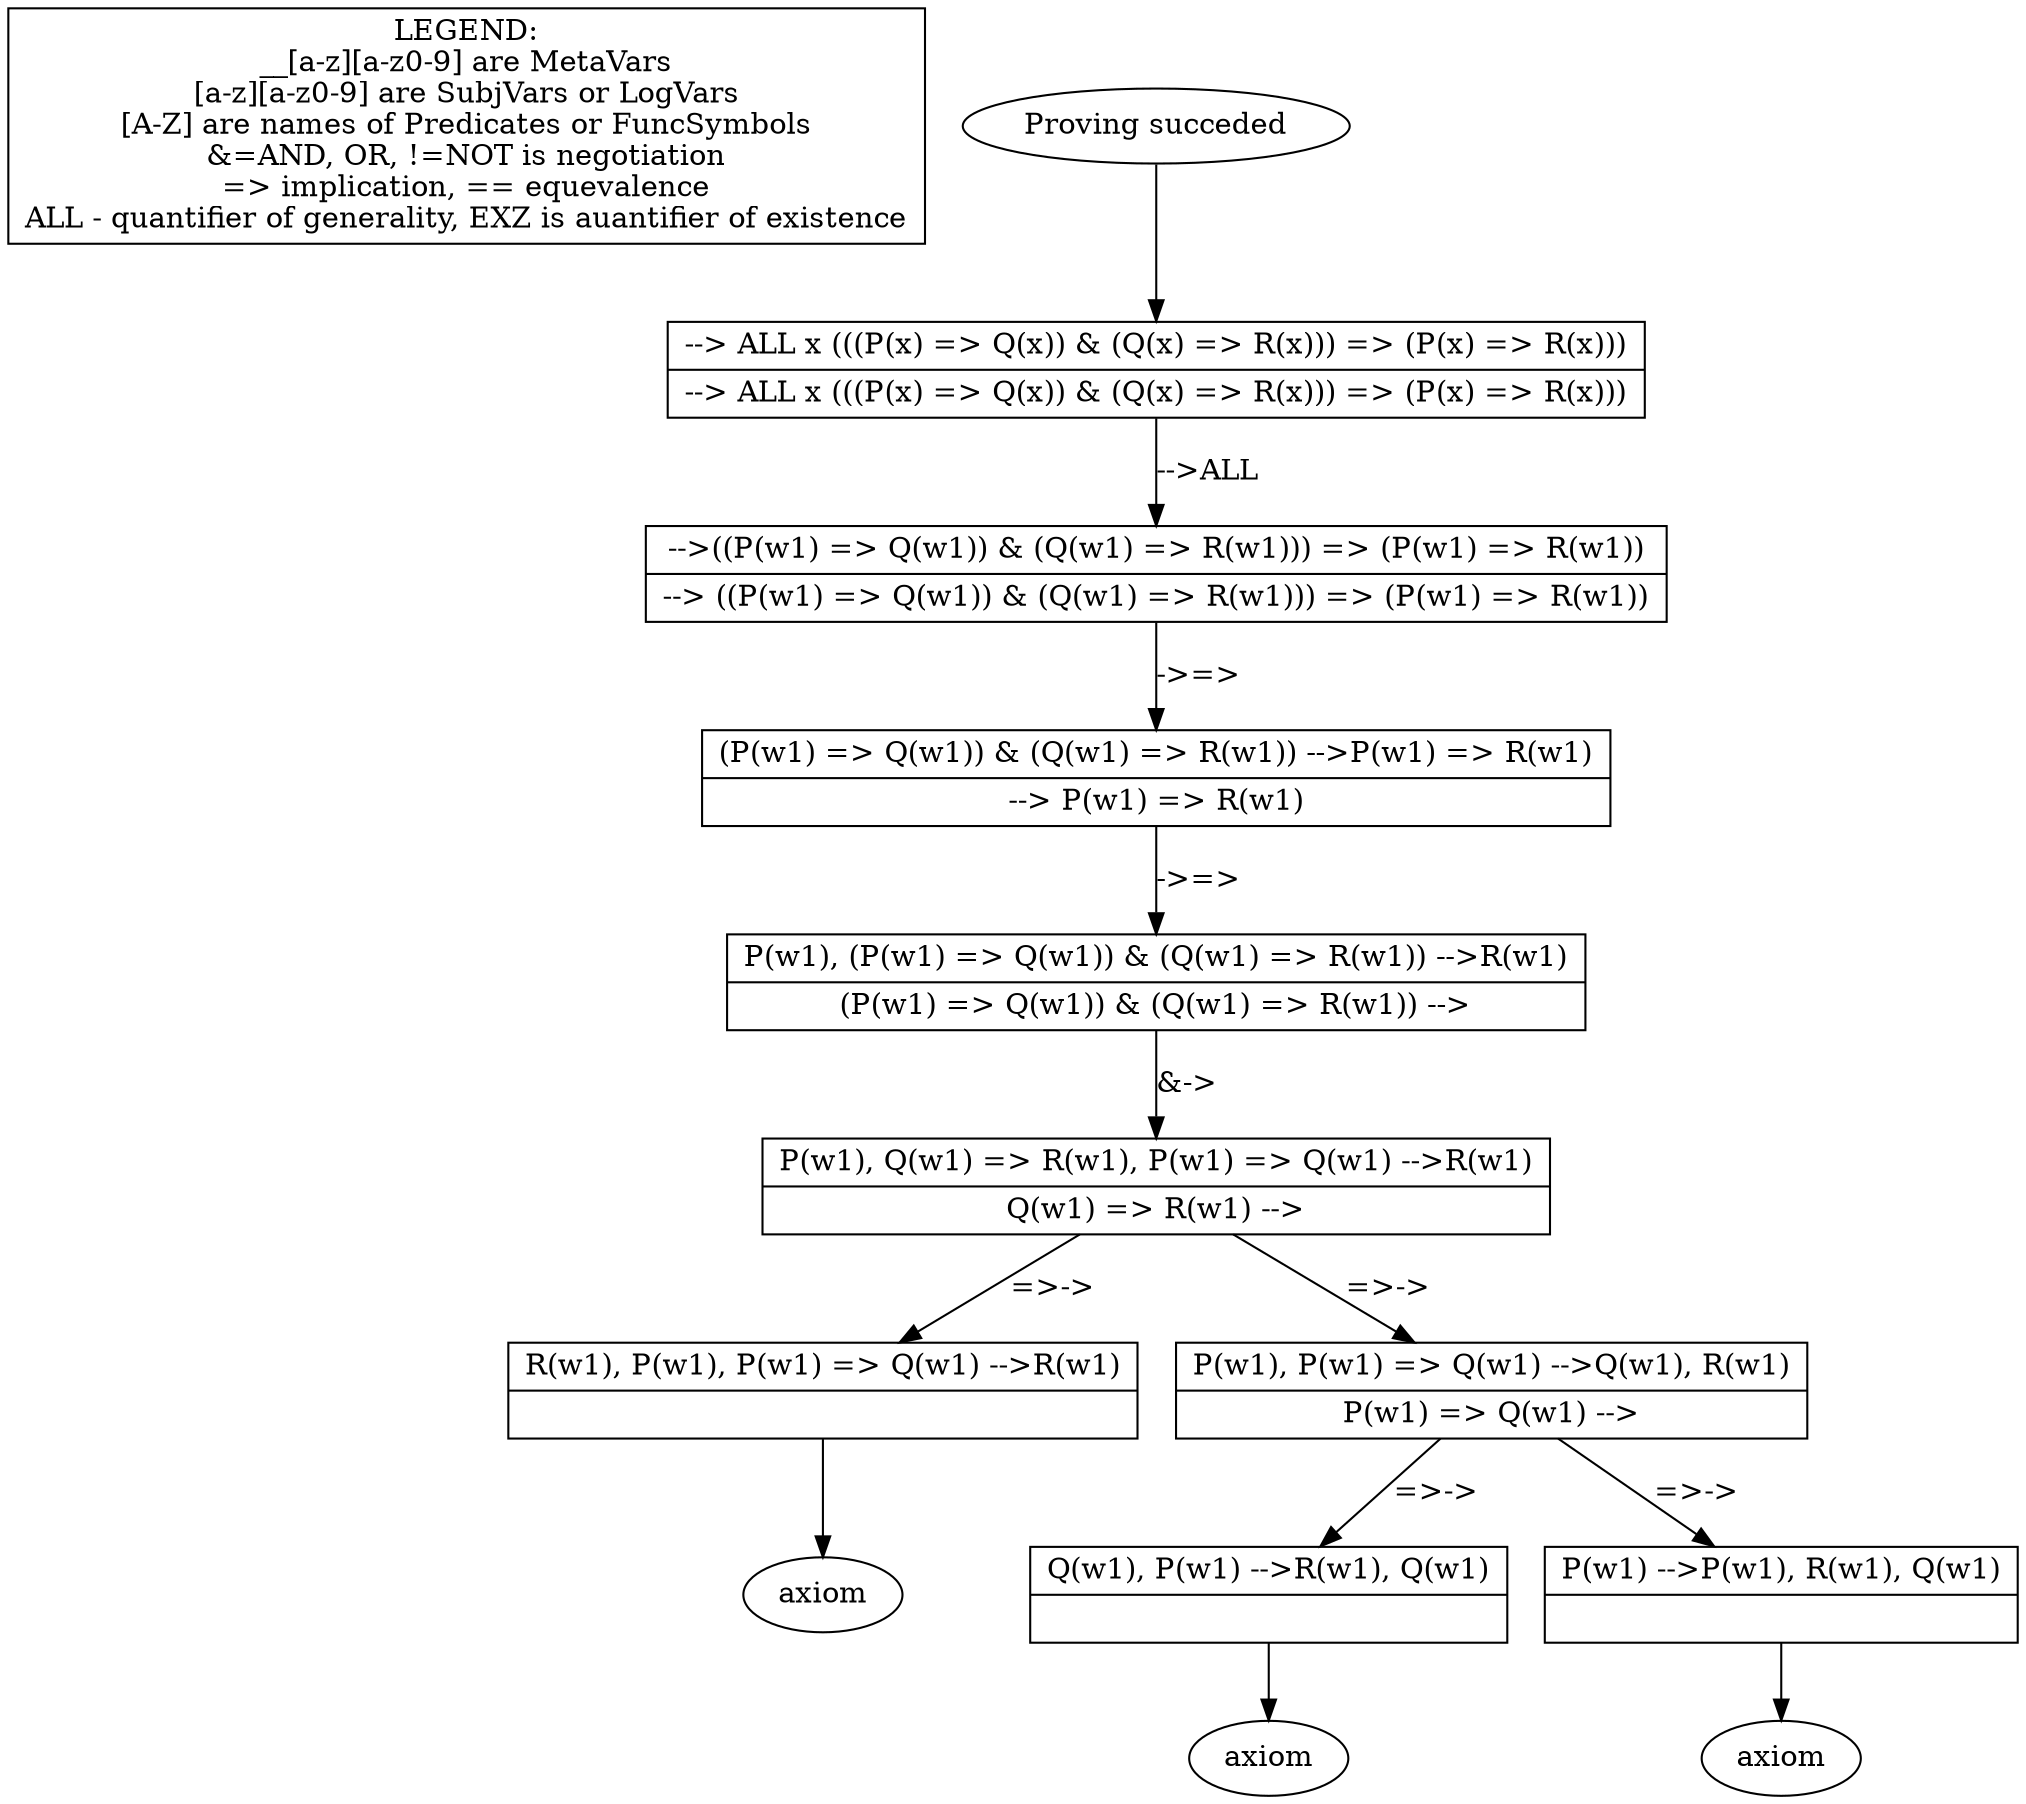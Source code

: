 digraph X {
legend [shape=box,label="LEGEND:\n__[a-z][a-z0-9] are MetaVars\n[a-z][a-z0-9] are SubjVars or LogVars\n[A-Z] are names of Predicates or FuncSymbols\n&=AND, OR, !=NOT is negotiation\n=> implication, == equevalence\nALL - quantifier of generality, EXZ is auantifier of existence"];	12 [label="Proving succeded"]
	12 -> 0
	11 [label="axiom"]
	10 [label="axiom"]
	9 [shape=record,label="{<seq> Q(w1), P(w1) --\>R(w1), Q(w1) |<lastfip>  }"];
	9 -> 10 [label=""]
	8 [shape=record,label="{<seq> P(w1) --\>P(w1), R(w1), Q(w1) |<lastfip>  }"];
	8 -> 11 [label=""]
	7 [label="axiom"]
	6 [shape=record,label="{<seq> R(w1), P(w1), P(w1) =\> Q(w1) --\>R(w1) |<lastfip>  }"];
	6 -> 7 [label=""]
	5 [shape=record,label="{<seq> P(w1), P(w1) =\> Q(w1) --\>Q(w1), R(w1) |<lastfip> P(w1) =\> Q(w1) --\> }"];
	5 -> 9 [label="=>->"]
	5 -> 8 [label="=>->"]
	4 [shape=record,label="{<seq> P(w1), Q(w1) =\> R(w1), P(w1) =\> Q(w1) --\>R(w1) |<lastfip> Q(w1) =\> R(w1) --\> }"];
	4 -> 6 [label="=>->"]
	4 -> 5 [label="=>->"]
	3 [shape=record,label="{<seq> P(w1), (P(w1) =\> Q(w1)) & (Q(w1) =\> R(w1)) --\>R(w1) |<lastfip> (P(w1) =\> Q(w1)) & (Q(w1) =\> R(w1)) --\> }"];
	3 -> 4 [label="&->"]
	2 [shape=record,label="{<seq> (P(w1) =\> Q(w1)) & (Q(w1) =\> R(w1)) --\>P(w1) =\> R(w1) |<lastfip> --\> P(w1) =\> R(w1) }"];
	2 -> 3 [label="->=>"]
	1 [shape=record,label="{<seq>  --\>((P(w1) =\> Q(w1)) & (Q(w1) =\> R(w1))) =\> (P(w1) =\> R(w1)) |<lastfip> --\> ((P(w1) =\> Q(w1)) & (Q(w1) =\> R(w1))) =\> (P(w1) =\> R(w1)) }"];
	1 -> 2 [label="->=>"]
	0 [shape=record,label="{<seq>  --\> ALL x (((P(x) =\> Q(x)) & (Q(x) =\> R(x))) =\> (P(x) =\> R(x))) |<lastfip> --\>  ALL x (((P(x) =\> Q(x)) & (Q(x) =\> R(x))) =\> (P(x) =\> R(x))) }"];
	0 -> 1 [label="-->ALL"]
}
